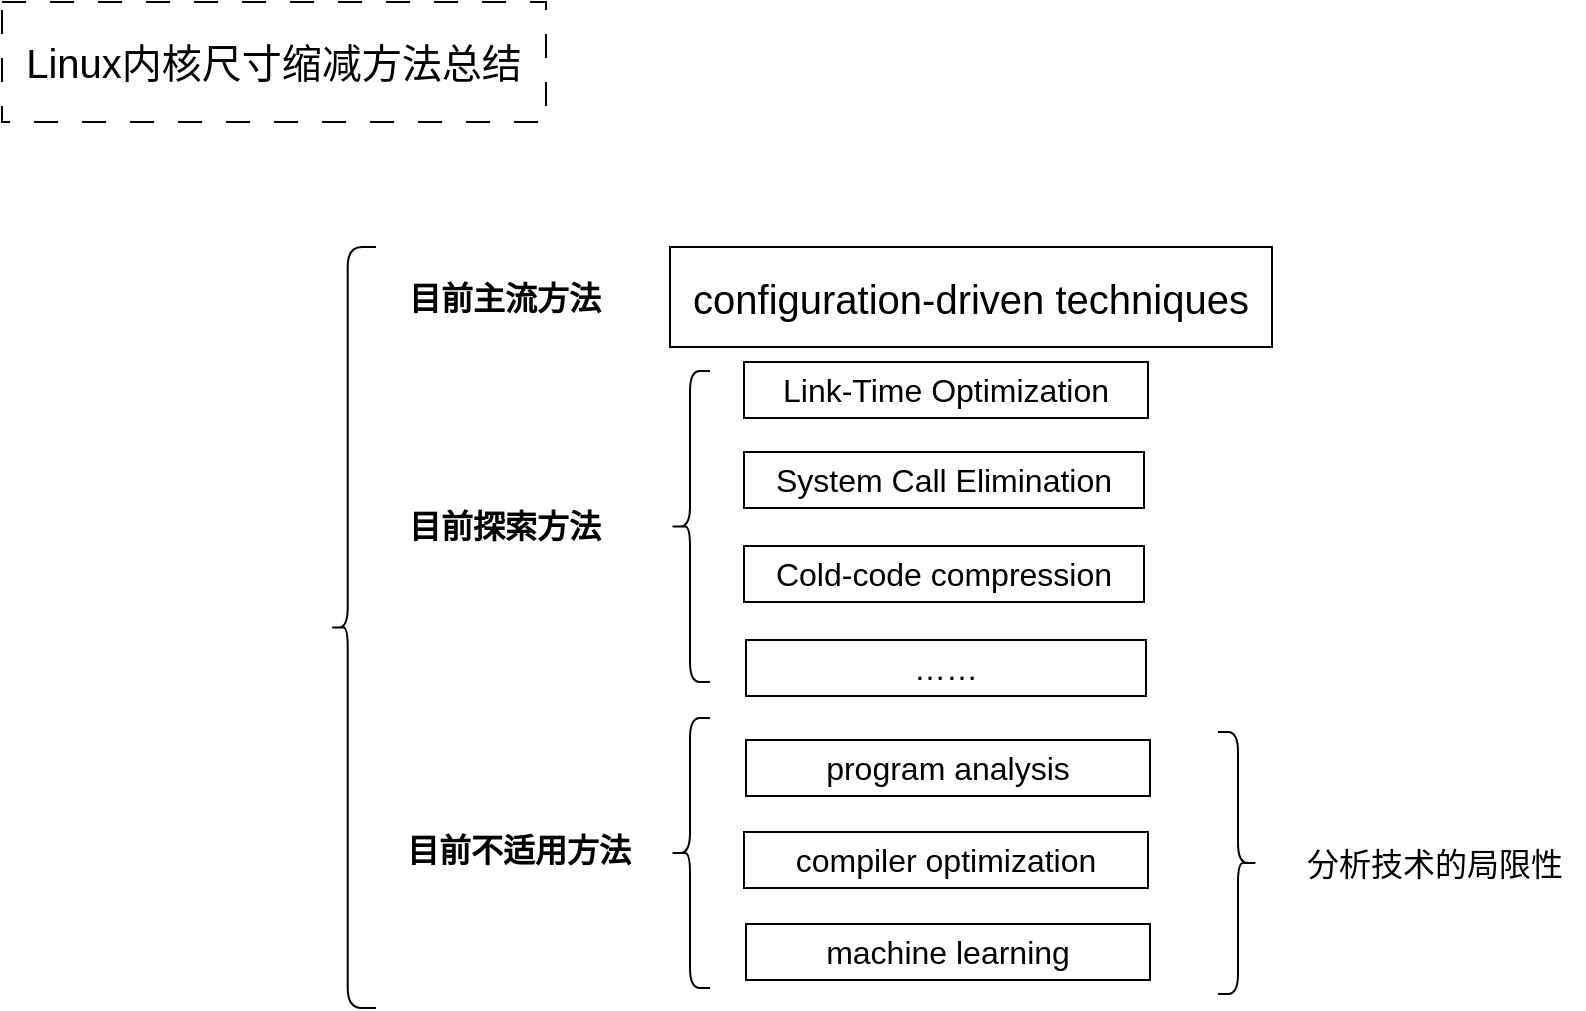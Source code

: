 <mxfile version="21.3.3" type="github">
  <diagram name="第 1 页" id="zZwxx3K8C3w1xwjBk0S7">
    <mxGraphModel dx="1793" dy="1451" grid="0" gridSize="10" guides="1" tooltips="1" connect="1" arrows="1" fold="1" page="0" pageScale="1" pageWidth="827" pageHeight="1169" math="0" shadow="0">
      <root>
        <mxCell id="0" />
        <mxCell id="1" parent="0" />
        <mxCell id="niadmOFnp_dnT3OxzhgZ-1" value="&lt;font style=&quot;font-size: 20px;&quot;&gt;Linux内核尺寸缩减方法总结&lt;/font&gt;" style="rounded=0;whiteSpace=wrap;html=1;fontSize=16;dashed=1;dashPattern=12 12;" vertex="1" parent="1">
          <mxGeometry x="-627" y="-471" width="272" height="60" as="geometry" />
        </mxCell>
        <mxCell id="niadmOFnp_dnT3OxzhgZ-3" value="" style="shape=curlyBracket;whiteSpace=wrap;html=1;rounded=1;labelPosition=left;verticalLabelPosition=middle;align=right;verticalAlign=middle;fontSize=16;size=0.385;" vertex="1" parent="1">
          <mxGeometry x="-463" y="-348.5" width="23" height="380.5" as="geometry" />
        </mxCell>
        <mxCell id="niadmOFnp_dnT3OxzhgZ-4" value="&lt;b&gt;目前主流方法&lt;/b&gt;" style="rounded=0;whiteSpace=wrap;html=1;fontSize=16;strokeColor=none;" vertex="1" parent="1">
          <mxGeometry x="-434" y="-343" width="117" height="39" as="geometry" />
        </mxCell>
        <mxCell id="niadmOFnp_dnT3OxzhgZ-5" value="&lt;font style=&quot;font-size: 20px;&quot;&gt;configuration-driven techniques&lt;/font&gt;" style="rounded=0;whiteSpace=wrap;html=1;fontSize=16;" vertex="1" parent="1">
          <mxGeometry x="-293" y="-348.5" width="301" height="50" as="geometry" />
        </mxCell>
        <mxCell id="niadmOFnp_dnT3OxzhgZ-6" value="&lt;b&gt;目前探索方法&lt;/b&gt;" style="rounded=0;whiteSpace=wrap;html=1;fontSize=16;strokeColor=none;" vertex="1" parent="1">
          <mxGeometry x="-434" y="-228.25" width="117" height="39" as="geometry" />
        </mxCell>
        <mxCell id="niadmOFnp_dnT3OxzhgZ-7" value="" style="shape=curlyBracket;whiteSpace=wrap;html=1;rounded=1;labelPosition=left;verticalLabelPosition=middle;align=right;verticalAlign=middle;fontSize=16;" vertex="1" parent="1">
          <mxGeometry x="-293" y="-286.5" width="20" height="155.5" as="geometry" />
        </mxCell>
        <mxCell id="niadmOFnp_dnT3OxzhgZ-8" value="&lt;div&gt;Link-Time Optimization&lt;/div&gt;" style="rounded=0;whiteSpace=wrap;html=1;fontSize=16;" vertex="1" parent="1">
          <mxGeometry x="-256" y="-291" width="202" height="28" as="geometry" />
        </mxCell>
        <mxCell id="niadmOFnp_dnT3OxzhgZ-9" value="&lt;div&gt;System Call Elimination&lt;/div&gt;" style="rounded=0;whiteSpace=wrap;html=1;fontSize=16;" vertex="1" parent="1">
          <mxGeometry x="-256" y="-246" width="200" height="28" as="geometry" />
        </mxCell>
        <mxCell id="niadmOFnp_dnT3OxzhgZ-10" value="&lt;div&gt;Cold-code compression&lt;/div&gt;" style="rounded=0;whiteSpace=wrap;html=1;fontSize=16;" vertex="1" parent="1">
          <mxGeometry x="-256" y="-199" width="200" height="28" as="geometry" />
        </mxCell>
        <mxCell id="niadmOFnp_dnT3OxzhgZ-11" value="……" style="rounded=0;whiteSpace=wrap;html=1;fontSize=16;" vertex="1" parent="1">
          <mxGeometry x="-255" y="-152" width="200" height="28" as="geometry" />
        </mxCell>
        <mxCell id="niadmOFnp_dnT3OxzhgZ-12" value="&lt;b&gt;目前不适用方法&lt;/b&gt;" style="rounded=0;whiteSpace=wrap;html=1;fontSize=16;strokeColor=none;" vertex="1" parent="1">
          <mxGeometry x="-434" y="-67" width="131" height="39" as="geometry" />
        </mxCell>
        <mxCell id="niadmOFnp_dnT3OxzhgZ-13" value="" style="shape=curlyBracket;whiteSpace=wrap;html=1;rounded=1;labelPosition=left;verticalLabelPosition=middle;align=right;verticalAlign=middle;fontSize=16;" vertex="1" parent="1">
          <mxGeometry x="-293" y="-113" width="20" height="135" as="geometry" />
        </mxCell>
        <mxCell id="niadmOFnp_dnT3OxzhgZ-14" value="program analysis" style="rounded=0;whiteSpace=wrap;html=1;fontSize=16;" vertex="1" parent="1">
          <mxGeometry x="-255" y="-102" width="202" height="28" as="geometry" />
        </mxCell>
        <mxCell id="niadmOFnp_dnT3OxzhgZ-15" value="compiler optimization" style="rounded=0;whiteSpace=wrap;html=1;fontSize=16;" vertex="1" parent="1">
          <mxGeometry x="-256" y="-56" width="202" height="28" as="geometry" />
        </mxCell>
        <mxCell id="niadmOFnp_dnT3OxzhgZ-16" value="machine learning" style="rounded=0;whiteSpace=wrap;html=1;fontSize=16;" vertex="1" parent="1">
          <mxGeometry x="-255" y="-10" width="202" height="28" as="geometry" />
        </mxCell>
        <mxCell id="niadmOFnp_dnT3OxzhgZ-17" value="" style="shape=curlyBracket;whiteSpace=wrap;html=1;rounded=1;flipH=1;labelPosition=right;verticalLabelPosition=middle;align=left;verticalAlign=middle;fontSize=16;" vertex="1" parent="1">
          <mxGeometry x="-19" y="-106" width="20" height="131" as="geometry" />
        </mxCell>
        <mxCell id="niadmOFnp_dnT3OxzhgZ-18" value="分析技术的局限性" style="rounded=0;whiteSpace=wrap;html=1;fontSize=16;strokeColor=none;" vertex="1" parent="1">
          <mxGeometry x="15" y="-58.5" width="149" height="36" as="geometry" />
        </mxCell>
      </root>
    </mxGraphModel>
  </diagram>
</mxfile>
